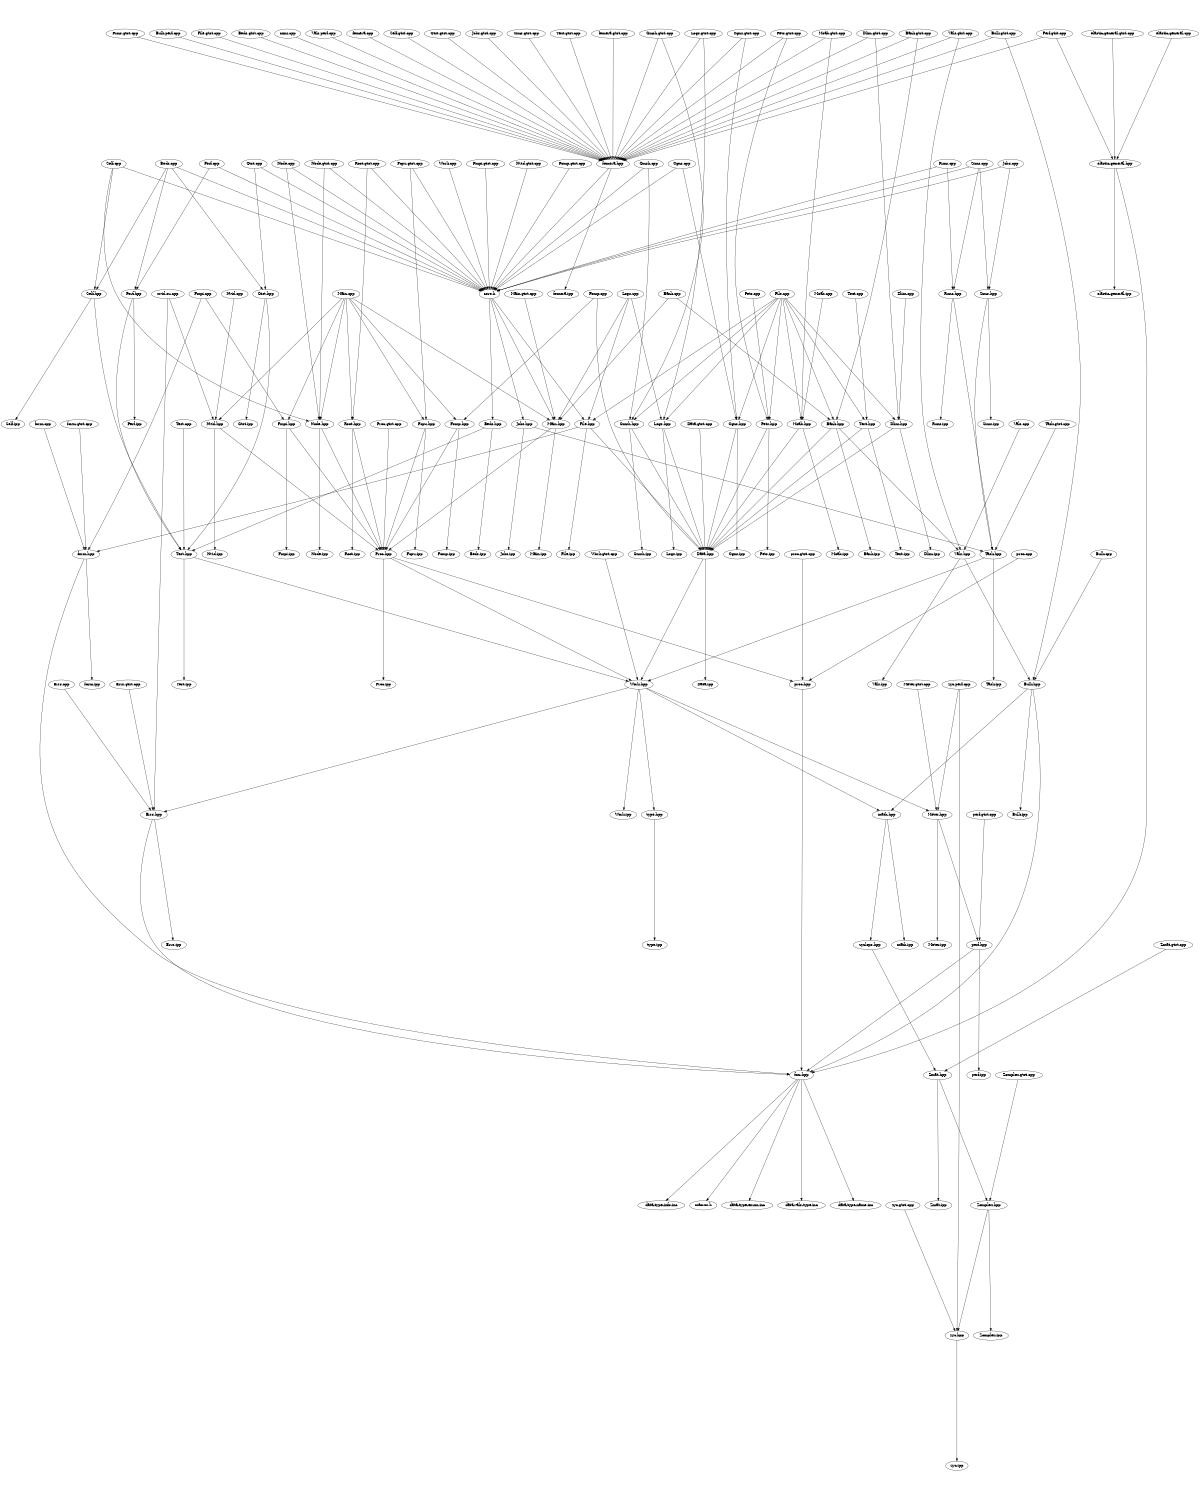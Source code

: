 digraph "source tree" {
    overlap=scale;
    size="8,10";
    ratio="fill";
    fontsize="16";
    fontname="Helvetica";
	clusterrank="local";
	"Bulk.gtst.cpp" -> "Bulk.hpp"
	"Proc.hpp" -> "Work.hpp"
	"File.cpp" -> "Logs.hpp"
	"Logs.cpp" -> "Logs.hpp"
	"Perf.hpp" -> "Test.hpp"
	"Gmsh.hpp" -> "Gmsh.ipp"
	"perf.gtst.cpp" -> "perf.hpp"
	"Self.hpp" -> "Self.ipp"
	"Jobs.hpp" -> "Jobs.ipp"
	"Root.hpp" -> "Root.ipp"
	"Zomplex.gtst.cpp" -> "Zomplex.hpp"
	"Sims.gtst.cpp" -> "femera.hpp"
	"Node.cpp" -> "Node.hpp"
	"fmr.hpp" -> "macros.h"
	"core.h" -> "Jobs.hpp"
	"core.h" -> "File.hpp"
	"Bank.hpp" -> "Data.hpp"
	"Perf.gtst.cpp" -> "elastic-general.hpp"
	"Work.gtst.cpp" -> "Work.hpp"
	"Fmpi.cpp" -> "form.hpp"
	"Cgns.gtst.cpp" -> "femera.hpp"
	"Text.gtst.cpp" -> "femera.hpp"
	"Data.gtst.cpp" -> "Data.hpp"
	"perf.hpp" -> "fmr.hpp"
	"Runs.hpp" -> "Task.hpp"
	"Main.hpp" -> "Main.ipp"
	"Zmat.hpp" -> "Zmat.ipp"
	"File.cpp" -> "File.hpp"
	"Main.cpp" -> "Fmpi.hpp"
	"Text.hpp" -> "Text.ipp"
	"Work.hpp" -> "Errs.hpp"
	"femera.gtst.cpp" -> "femera.hpp"
	"nvid.cu.cpp" -> "Nvid.hpp"
	"Self.cpp" -> "Node.hpp"
	"Fcpu.hpp" -> "Fcpu.ipp"
	"Pets.cpp" -> "Pets.hpp"
	"Bulk.hpp" -> "fmr.hpp"
	"Errs.hpp" -> "fmr.hpp"
	"nvid.cu.cpp" -> "Errs.hpp"
	"Nvid.gtst.cpp" -> "core.h"
	"Bank.cpp" -> "Bank.hpp"
	"Fmpi.hpp" -> "Proc.hpp"
	"Main.gtst.cpp" -> "Main.hpp"
	"Pets.hpp" -> "Data.hpp"
	"Task.hpp" -> "Task.ipp"
	"Moab.gtst.cpp" -> "Moab.hpp"
	"Runs.cpp" -> "core.h"
	"Perf.hpp" -> "Perf.ipp"
	"Zomplex.hpp" -> "Zomplex.ipp"
	"Fomp.hpp" -> "Fomp.ipp"
	"Vals.hpp" -> "Vals.ipp"
	"Work.hpp" -> "Meter.hpp"
	"Dlim.gtst.cpp" -> "Dlim.hpp"
	"Bulk.hpp" -> "math.hpp"
	"form.hpp" -> "fmr.hpp"
	"Proc.gtst.cpp" -> "Proc.hpp"
	"Zmat.hpp" -> "Zomplex.hpp"
	"Data.hpp" -> "Work.hpp"
	"Vals.cpp" -> "Vals.hpp"
	"Jobs.cpp" -> "core.h"
	"Fcpu.gtst.cpp" -> "core.h"
	"Bank.gtst.cpp" -> "femera.hpp"
	"Test.hpp" -> "Work.hpp"
	"Cgns.cpp" -> "Cgns.hpp"
	"Cgns.gtst.cpp" -> "Cgns.hpp"
	"Work.hpp" -> "type.hpp"
	"Logs.hpp" -> "Logs.ipp"
	"proc.cpp" -> "proc.hpp"
	"Bank.gtst.cpp" -> "Bank.hpp"
	"File.hpp" -> "Data.hpp"
	"Gtst.hpp" -> "Test.hpp"
	"Data.hpp" -> "Data.ipp"
	"Beds.cpp" -> "Gtst.hpp"
	"Fmpi.hpp" -> "Fmpi.ipp"
	"form.cpp" -> "form.hpp"
	"Beds.hpp" -> "Test.hpp"
	"zyc.gtst.cpp" -> "zyc.hpp"
	"proc.hpp" -> "fmr.hpp"
	"Errs.cpp" -> "Errs.hpp"
	"Runs.gtst.cpp" -> "femera.hpp"
	"Cgns.cpp" -> "core.h"
	"Bulk.perf.cpp" -> "femera.hpp"
	"Beds.cpp" -> "core.h"
	"core.h" -> "Beds.hpp"
	"Dlim.hpp" -> "Dlim.ipp"
	"zyc.perf.cpp" -> "Meter.hpp"
	"Node.cpp" -> "core.h"
	"Fomp.cpp" -> "Fomp.hpp"
	"core.h" -> "Main.hpp"
	"Root.hpp" -> "Proc.hpp"
	"elastic-general.hpp" -> "elastic-general.ipp"
	"Test.cpp" -> "Test.hpp"
	"Fomp.hpp" -> "Proc.hpp"
	"Sims.cpp" -> "Sims.hpp"
	"Vals.gtst.cpp" -> "femera.hpp"
	"Root.gtst.cpp" -> "core.h"
	"Meter.gtst.cpp" -> "Meter.hpp"
	"Zomplex.hpp" -> "zyc.hpp"
	"Task.gtst.cpp" -> "Task.hpp"
	"Jobs.cpp" -> "Sims.hpp"
	"File.hpp" -> "File.ipp"
	"elastic-general.gtst.cpp" -> "elastic-general.hpp"
	"Moab.hpp" -> "Data.hpp"
	"Proc.hpp" -> "Proc.ipp"
	"Work.hpp" -> "math.hpp"
	"Dlim.hpp" -> "Data.hpp"
	"Logs.gtst.cpp" -> "Logs.hpp"
	"Node.hpp" -> "Proc.hpp"
	"femera.hpp" -> "core.h"
	"fmr.hpp" -> "data-type-enum.inc"
	"File.cpp" -> "Cgns.hpp"
	"Main.cpp" -> "Main.hpp"
	"Meter.hpp" -> "Meter.ipp"
	"Fomp.cpp" -> "Data.hpp"
	"Perf.gtst.cpp" -> "femera.hpp"
	"Beds.cpp" -> "Self.hpp"
	"File.gtst.cpp" -> "femera.hpp"
	"fmr.hpp" -> "data-vals-type.inc"
	"Bank.hpp" -> "Bank.ipp"
	"Pets.hpp" -> "Pets.ipp"
	"Beds.hpp" -> "Beds.ipp"
	"Node.gtst.cpp" -> "Node.hpp"
	"Moab.cpp" -> "Moab.hpp"
	"Node.hpp" -> "Node.ipp"
	"Meter.hpp" -> "perf.hpp"
	"Pets.gtst.cpp" -> "Pets.hpp"
	"Gmsh.cpp" -> "Gmsh.hpp"
	"Cgns.hpp" -> "Cgns.ipp"
	"zyc.perf.cpp" -> "zyc.hpp"
	"Node.gtst.cpp" -> "core.h"
	"perf.hpp" -> "perf.ipp"
	"Beds.gtst.cpp" -> "femera.hpp"
	"Moab.gtst.cpp" -> "femera.hpp"
	"Fcpu.gtst.cpp" -> "Fcpu.hpp"
	"Root.gtst.cpp" -> "Root.hpp"
	"elastic-general.hpp" -> "fmr.hpp"
	"Pets.gtst.cpp" -> "femera.hpp"
	"Fcpu.hpp" -> "Proc.hpp"
	"Main.cpp" -> "Nvid.hpp"
	"Fomp.gtst.cpp" -> "core.h"
	"mini.cpp" -> "femera.hpp"
	"Bank.hpp" -> "Vals.hpp"
	"Self.cpp" -> "Self.hpp"
	"Runs.hpp" -> "Runs.ipp"
	"Gmsh.hpp" -> "Data.hpp"
	"File.hpp" -> "form.hpp"
	"Logs.cpp" -> "File.hpp"
	"Errs.gtst.cpp" -> "Errs.hpp"
	"Vals.perf.cpp" -> "femera.hpp"
	"proc.gtst.cpp" -> "proc.hpp"
	"type.hpp" -> "type.ipp"
	"form.gtst.cpp" -> "form.hpp"
	"Text.hpp" -> "Data.hpp"
	"math.hpp" -> "math.ipp"
	"femera.cpp" -> "femera.hpp"
	"Text.cpp" -> "Text.hpp"
	"Main.cpp" -> "Fomp.hpp"
	"Vals.gtst.cpp" -> "Vals.hpp"
	"Self.cpp" -> "core.h"
	"Sims.hpp" -> "Sims.ipp"
	"Jobs.hpp" -> "Task.hpp"
	"Moab.hpp" -> "Moab.ipp"
	"math.hpp" -> "zyclops.hpp"
	"Bulk.hpp" -> "Bulk.ipp"
	"File.cpp" -> "Pets.hpp"
	"Self.gtst.cpp" -> "femera.hpp"
	"Sims.hpp" -> "Task.hpp"
	"File.cpp" -> "Moab.hpp"
	"Cgns.hpp" -> "Data.hpp"
	"Task.hpp" -> "Work.hpp"
	"Work.cpp" -> "core.h"
	"Bank.cpp" -> "Main.hpp"
	"File.cpp" -> "Dlim.hpp"
	"Sims.cpp" -> "core.h"
	"Nvid.hpp" -> "Proc.hpp"
	"Zmat.gtst.cpp" -> "Zmat.hpp"
	"Runs.cpp" -> "Runs.hpp"
	"zyc.hpp" -> "zyc.ipp"
	"femera.hpp" -> "femera.ipp"
	"Fmpi.cpp" -> "Fmpi.hpp"
	"Sims.cpp" -> "Runs.hpp"
	"Dlim.gtst.cpp" -> "femera.hpp"
	"Logs.cpp" -> "Main.hpp"
	"Bulk.gtst.cpp" -> "femera.hpp"
	"zyclops.hpp" -> "Zmat.hpp"
	"File.cpp" -> "Bank.hpp"
	"Bulk.cpp" -> "Bulk.hpp"
	"fmr.hpp" -> "data-type-name.inc"
	"fmr.hpp" -> "data-type-info.inc"
	"Test.hpp" -> "Test.ipp"
	"Gtst.gtst.cpp" -> "femera.hpp"
	"Gtst.cpp" -> "core.h"
	"Beds.cpp" -> "Perf.hpp"
	"Main.cpp" -> "Fcpu.hpp"
	"Perf.cpp" -> "core.h"
	"File.cpp" -> "Text.hpp"
	"Nvid.cpp" -> "Nvid.hpp"
	"Logs.hpp" -> "Data.hpp"
	"Gtst.hpp" -> "Gtst.ipp"
	"Dlim.cpp" -> "Dlim.hpp"
	"Gmsh.cpp" -> "core.h"
	"Gtst.cpp" -> "Gtst.hpp"
	"Proc.hpp" -> "proc.hpp"
	"Main.cpp" -> "Node.hpp"
	"Fmpi.gtst.cpp" -> "core.h"
	"Main.cpp" -> "Root.hpp"
	"File.cpp" -> "Gmsh.hpp"
	"Gmsh.gtst.cpp" -> "femera.hpp"
	"Main.hpp" -> "Proc.hpp"
	"Perf.cpp" -> "Perf.hpp"
	"form.hpp" -> "form.ipp"
	"Self.hpp" -> "Test.hpp"
	"Errs.hpp" -> "Errs.ipp"
	"Work.hpp" -> "Work.ipp"
	"Vals.hpp" -> "Bulk.hpp"
	"elastic-general.cpp" -> "elastic-general.hpp"
	"Logs.gtst.cpp" -> "femera.hpp"
	"Jobs.gtst.cpp" -> "femera.hpp"
	"Nvid.hpp" -> "Nvid.ipp"
	"Gmsh.gtst.cpp" -> "Gmsh.hpp"
}
